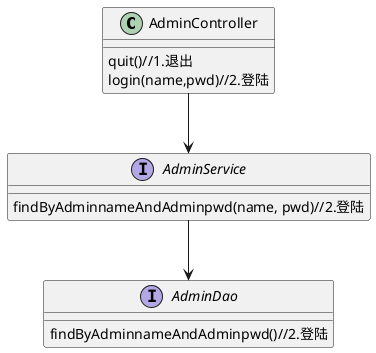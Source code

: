 @startuml

class AdminController {
    quit()//1.退出
    login(name,pwd)//2.登陆
}
AdminController --> AdminService
interface AdminService {
    findByAdminnameAndAdminpwd(name, pwd)//2.登陆
}
AdminService --> AdminDao
interface AdminDao {
    findByAdminnameAndAdminpwd()//2.登陆
}
@enduml